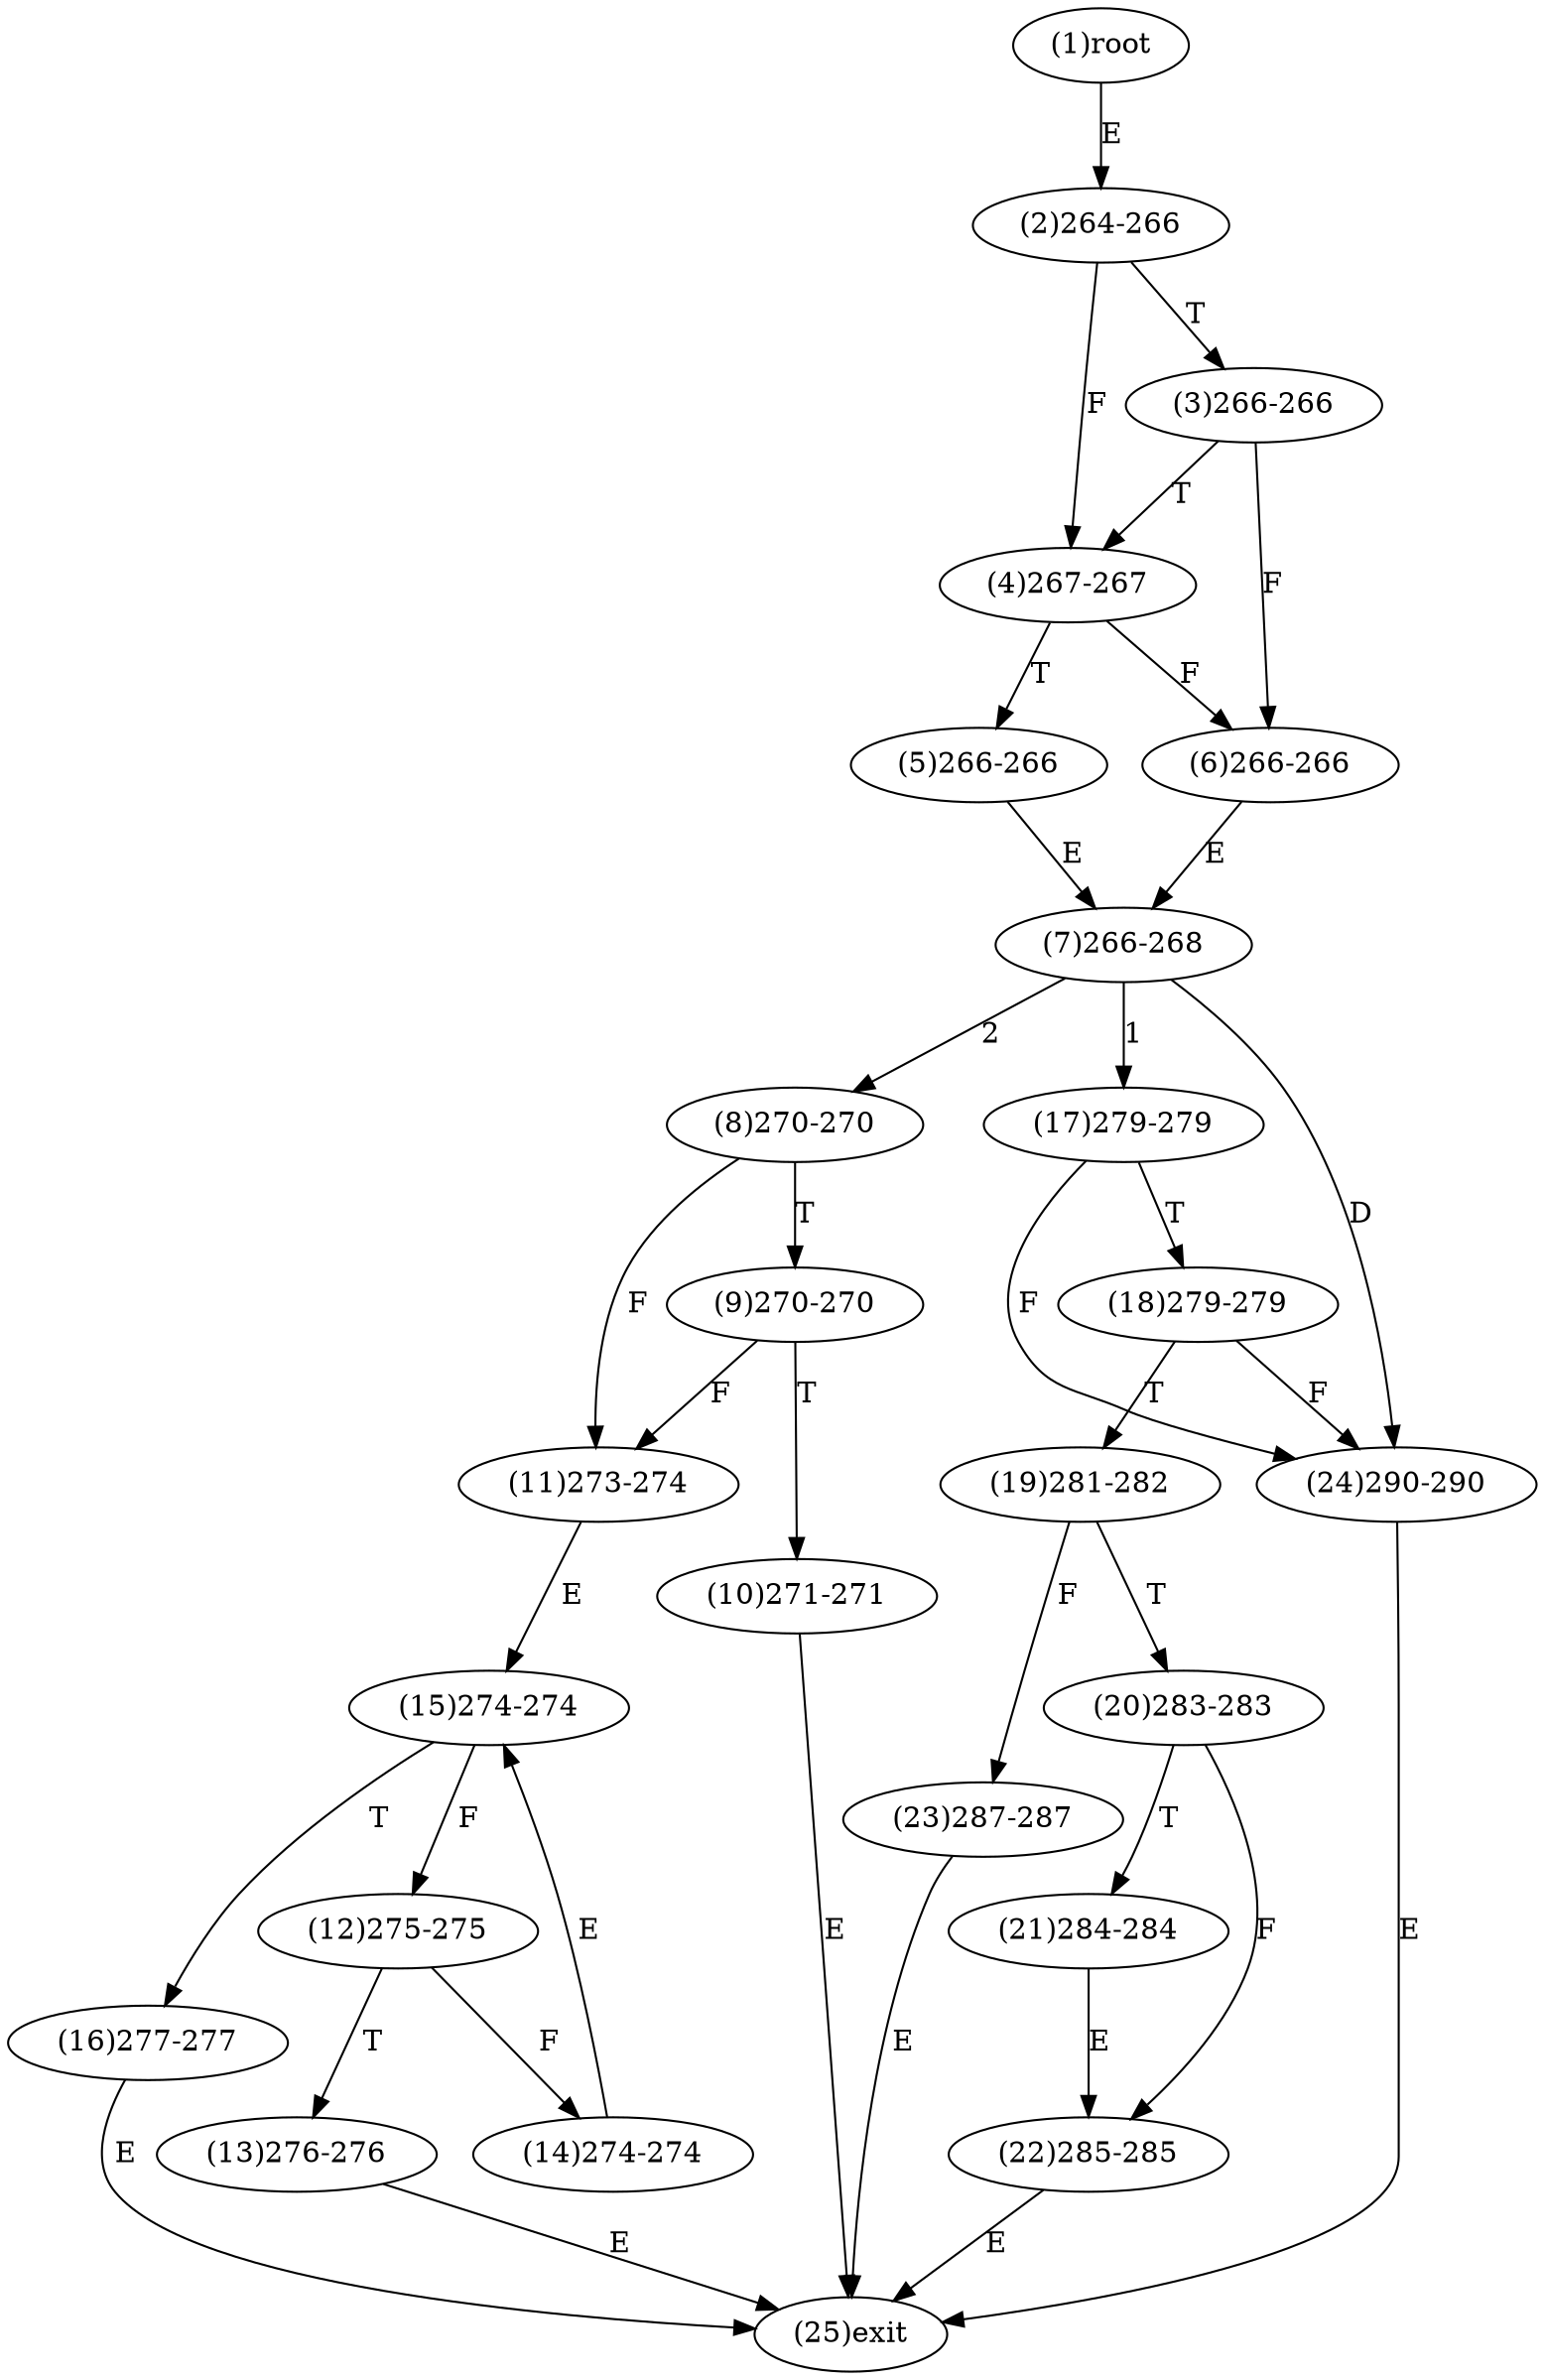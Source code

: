 digraph "" { 
1[ label="(1)root"];
2[ label="(2)264-266"];
3[ label="(3)266-266"];
4[ label="(4)267-267"];
5[ label="(5)266-266"];
6[ label="(6)266-266"];
7[ label="(7)266-268"];
8[ label="(8)270-270"];
9[ label="(9)270-270"];
10[ label="(10)271-271"];
11[ label="(11)273-274"];
12[ label="(12)275-275"];
13[ label="(13)276-276"];
14[ label="(14)274-274"];
15[ label="(15)274-274"];
17[ label="(17)279-279"];
16[ label="(16)277-277"];
19[ label="(19)281-282"];
18[ label="(18)279-279"];
21[ label="(21)284-284"];
20[ label="(20)283-283"];
23[ label="(23)287-287"];
22[ label="(22)285-285"];
25[ label="(25)exit"];
24[ label="(24)290-290"];
1->2[ label="E"];
2->4[ label="F"];
2->3[ label="T"];
3->6[ label="F"];
3->4[ label="T"];
4->6[ label="F"];
4->5[ label="T"];
5->7[ label="E"];
6->7[ label="E"];
7->17[ label="1"];
7->8[ label="2"];
7->24[ label="D"];
8->11[ label="F"];
8->9[ label="T"];
9->11[ label="F"];
9->10[ label="T"];
10->25[ label="E"];
11->15[ label="E"];
12->14[ label="F"];
12->13[ label="T"];
13->25[ label="E"];
14->15[ label="E"];
15->12[ label="F"];
15->16[ label="T"];
16->25[ label="E"];
17->24[ label="F"];
17->18[ label="T"];
18->24[ label="F"];
18->19[ label="T"];
19->23[ label="F"];
19->20[ label="T"];
20->22[ label="F"];
20->21[ label="T"];
21->22[ label="E"];
22->25[ label="E"];
23->25[ label="E"];
24->25[ label="E"];
}